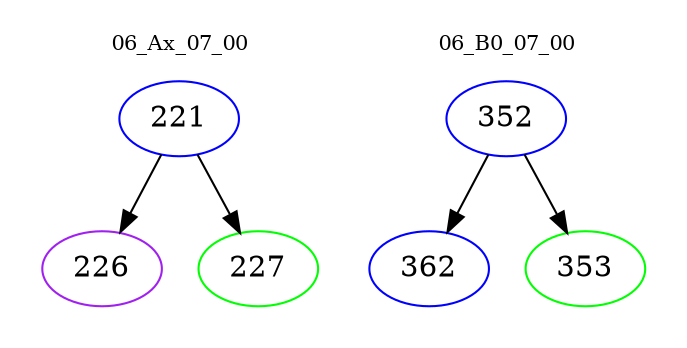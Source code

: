 digraph{
subgraph cluster_0 {
color = white
label = "06_Ax_07_00";
fontsize=10;
T0_221 [label="221", color="blue"]
T0_221 -> T0_226 [color="black"]
T0_226 [label="226", color="purple"]
T0_221 -> T0_227 [color="black"]
T0_227 [label="227", color="green"]
}
subgraph cluster_1 {
color = white
label = "06_B0_07_00";
fontsize=10;
T1_352 [label="352", color="blue"]
T1_352 -> T1_362 [color="black"]
T1_362 [label="362", color="blue"]
T1_352 -> T1_353 [color="black"]
T1_353 [label="353", color="green"]
}
}
